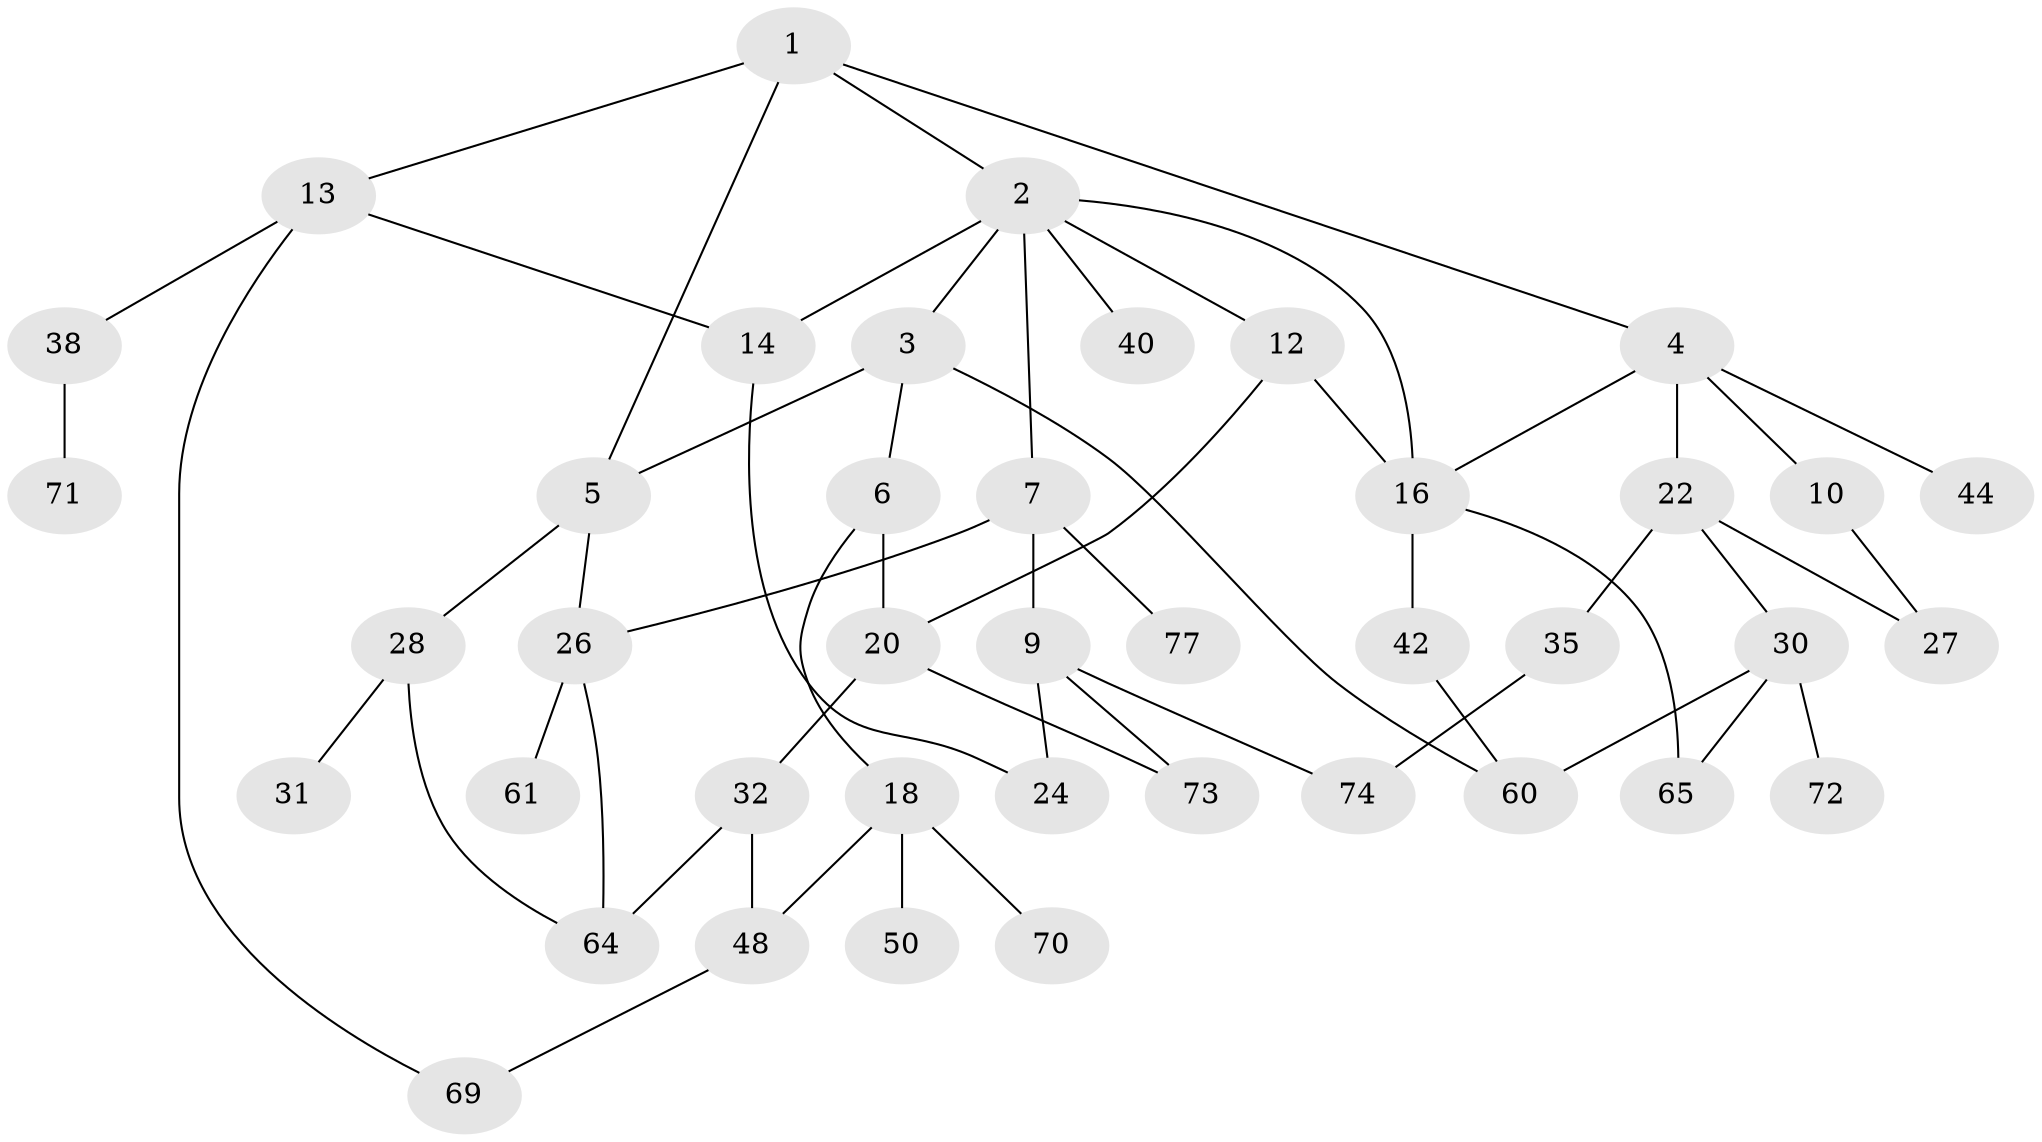 // original degree distribution, {4: 0.14457831325301204, 7: 0.012048192771084338, 6: 0.024096385542168676, 3: 0.1927710843373494, 5: 0.024096385542168676, 2: 0.37349397590361444, 1: 0.2289156626506024}
// Generated by graph-tools (version 1.1) at 2025/13/03/09/25 04:13:31]
// undirected, 41 vertices, 57 edges
graph export_dot {
graph [start="1"]
  node [color=gray90,style=filled];
  1;
  2 [super="+23"];
  3 [super="+43+56"];
  4 [super="+53"];
  5 [super="+11+19"];
  6;
  7 [super="+8+15+36"];
  9 [super="+21"];
  10;
  12 [super="+62"];
  13 [super="+47"];
  14;
  16 [super="+33+75+17"];
  18 [super="+29"];
  20 [super="+41"];
  22 [super="+51"];
  24;
  26 [super="+63"];
  27;
  28;
  30 [super="+67+46"];
  31;
  32 [super="+37"];
  35;
  38 [super="+49"];
  40;
  42;
  44;
  48;
  50;
  60 [super="+78"];
  61;
  64;
  65;
  69 [super="+79"];
  70;
  71;
  72;
  73;
  74;
  77 [super="+81"];
  1 -- 2;
  1 -- 4;
  1 -- 5;
  1 -- 13;
  2 -- 3;
  2 -- 7;
  2 -- 12;
  2 -- 14;
  2 -- 16;
  2 -- 40;
  3 -- 6;
  3 -- 60;
  3 -- 5;
  4 -- 10;
  4 -- 22;
  4 -- 44;
  4 -- 16;
  5 -- 26;
  5 -- 28;
  6 -- 18;
  6 -- 20;
  7 -- 77 [weight=2];
  7 -- 9;
  7 -- 26;
  9 -- 24;
  9 -- 74;
  9 -- 73;
  10 -- 27;
  12 -- 20;
  12 -- 16;
  13 -- 38;
  13 -- 69;
  13 -- 14;
  14 -- 24;
  16 -- 65;
  16 -- 42;
  18 -- 48 [weight=2];
  18 -- 50;
  18 -- 70;
  20 -- 32;
  20 -- 73;
  22 -- 30;
  22 -- 35;
  22 -- 27;
  26 -- 61 [weight=2];
  26 -- 64;
  28 -- 31;
  28 -- 64;
  30 -- 65;
  30 -- 60 [weight=2];
  30 -- 72;
  32 -- 48;
  32 -- 64;
  35 -- 74;
  38 -- 71;
  42 -- 60;
  48 -- 69;
}
